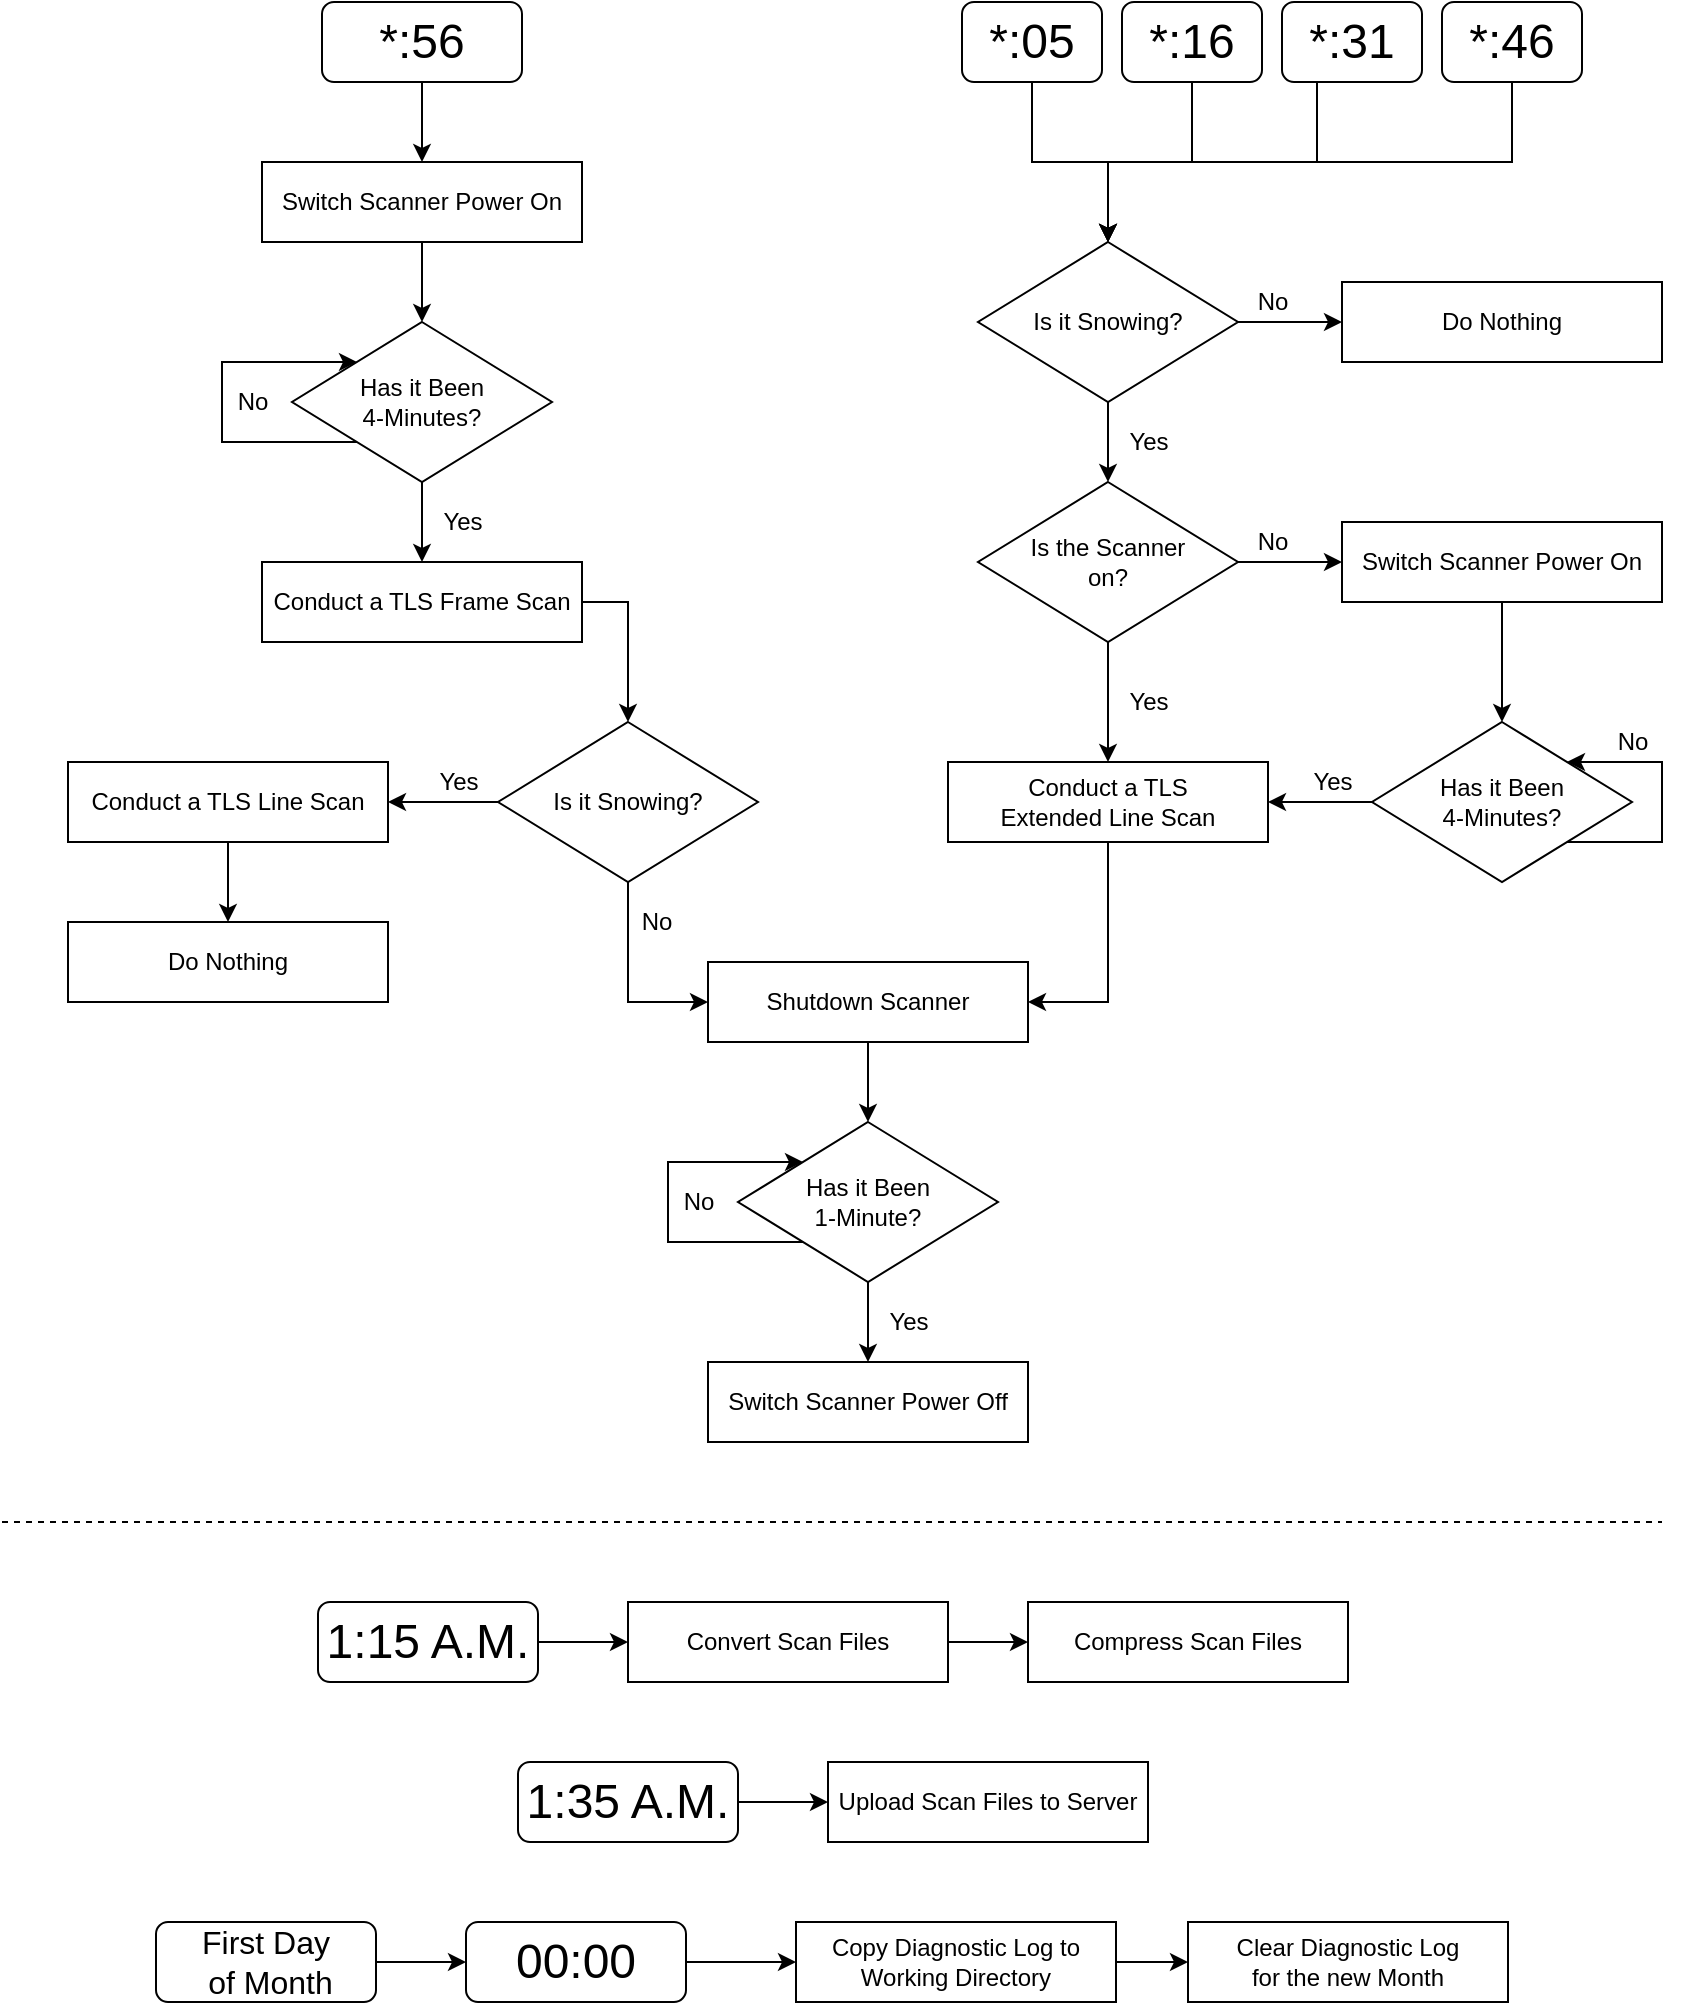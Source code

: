 <mxfile version="13.7.3" type="device"><diagram id="JXhve4u50TJ6cN_0paeC" name="Page-1"><mxGraphModel dx="1026" dy="604" grid="1" gridSize="10" guides="1" tooltips="1" connect="1" arrows="1" fold="1" page="1" pageScale="1" pageWidth="850" pageHeight="1100" math="0" shadow="0"><root><mxCell id="0"/><mxCell id="1" parent="0"/><mxCell id="W9MBcFnoy2ZgonDsD8il-3" style="edgeStyle=orthogonalEdgeStyle;rounded=0;orthogonalLoop=1;jettySize=auto;html=1;exitX=0.5;exitY=1;exitDx=0;exitDy=0;entryX=0.5;entryY=0;entryDx=0;entryDy=0;" edge="1" parent="1" source="W9MBcFnoy2ZgonDsD8il-1" target="W9MBcFnoy2ZgonDsD8il-2"><mxGeometry relative="1" as="geometry"/></mxCell><mxCell id="W9MBcFnoy2ZgonDsD8il-1" value="&lt;font style=&quot;font-size: 24px&quot;&gt;*:56&lt;/font&gt;" style="rounded=1;whiteSpace=wrap;html=1;" vertex="1" parent="1"><mxGeometry x="170" y="40" width="100" height="40" as="geometry"/></mxCell><mxCell id="W9MBcFnoy2ZgonDsD8il-6" style="edgeStyle=orthogonalEdgeStyle;rounded=0;orthogonalLoop=1;jettySize=auto;html=1;exitX=0.5;exitY=1;exitDx=0;exitDy=0;entryX=0.5;entryY=0;entryDx=0;entryDy=0;" edge="1" parent="1" source="W9MBcFnoy2ZgonDsD8il-2" target="W9MBcFnoy2ZgonDsD8il-5"><mxGeometry relative="1" as="geometry"/></mxCell><mxCell id="W9MBcFnoy2ZgonDsD8il-2" value="Switch Scanner Power On" style="rounded=0;whiteSpace=wrap;html=1;" vertex="1" parent="1"><mxGeometry x="140" y="120" width="160" height="40" as="geometry"/></mxCell><mxCell id="W9MBcFnoy2ZgonDsD8il-13" style="edgeStyle=orthogonalEdgeStyle;rounded=0;orthogonalLoop=1;jettySize=auto;html=1;exitX=0.5;exitY=1;exitDx=0;exitDy=0;entryX=0.5;entryY=0;entryDx=0;entryDy=0;" edge="1" parent="1" source="W9MBcFnoy2ZgonDsD8il-5" target="W9MBcFnoy2ZgonDsD8il-12"><mxGeometry relative="1" as="geometry"/></mxCell><mxCell id="W9MBcFnoy2ZgonDsD8il-5" value="Has it Been&lt;br&gt;4-Minutes?" style="rhombus;whiteSpace=wrap;html=1;" vertex="1" parent="1"><mxGeometry x="155" y="200" width="130" height="80" as="geometry"/></mxCell><mxCell id="W9MBcFnoy2ZgonDsD8il-9" value="No" style="text;html=1;align=center;verticalAlign=middle;resizable=0;points=[];autosize=1;" vertex="1" parent="1"><mxGeometry x="120" y="230" width="30" height="20" as="geometry"/></mxCell><mxCell id="W9MBcFnoy2ZgonDsD8il-10" style="edgeStyle=orthogonalEdgeStyle;rounded=0;orthogonalLoop=1;jettySize=auto;html=1;exitX=0;exitY=1;exitDx=0;exitDy=0;entryX=0;entryY=0;entryDx=0;entryDy=0;" edge="1" parent="1" source="W9MBcFnoy2ZgonDsD8il-5" target="W9MBcFnoy2ZgonDsD8il-5"><mxGeometry relative="1" as="geometry"><Array as="points"><mxPoint x="120" y="260"/><mxPoint x="120" y="220"/></Array></mxGeometry></mxCell><mxCell id="W9MBcFnoy2ZgonDsD8il-133" style="edgeStyle=orthogonalEdgeStyle;rounded=0;orthogonalLoop=1;jettySize=auto;html=1;exitX=1;exitY=0.5;exitDx=0;exitDy=0;entryX=0.5;entryY=0;entryDx=0;entryDy=0;" edge="1" parent="1" source="W9MBcFnoy2ZgonDsD8il-12" target="W9MBcFnoy2ZgonDsD8il-18"><mxGeometry relative="1" as="geometry"/></mxCell><mxCell id="W9MBcFnoy2ZgonDsD8il-12" value="Conduct a TLS Frame Scan" style="rounded=0;whiteSpace=wrap;html=1;" vertex="1" parent="1"><mxGeometry x="140" y="320" width="160" height="40" as="geometry"/></mxCell><mxCell id="W9MBcFnoy2ZgonDsD8il-14" value="Yes" style="text;html=1;align=center;verticalAlign=middle;resizable=0;points=[];autosize=1;" vertex="1" parent="1"><mxGeometry x="220" y="290" width="40" height="20" as="geometry"/></mxCell><mxCell id="W9MBcFnoy2ZgonDsD8il-125" style="edgeStyle=orthogonalEdgeStyle;rounded=0;orthogonalLoop=1;jettySize=auto;html=1;exitX=0;exitY=0.5;exitDx=0;exitDy=0;entryX=1;entryY=0.5;entryDx=0;entryDy=0;" edge="1" parent="1" source="W9MBcFnoy2ZgonDsD8il-18" target="W9MBcFnoy2ZgonDsD8il-31"><mxGeometry relative="1" as="geometry"/></mxCell><mxCell id="W9MBcFnoy2ZgonDsD8il-126" style="edgeStyle=orthogonalEdgeStyle;rounded=0;orthogonalLoop=1;jettySize=auto;html=1;exitX=0.5;exitY=1;exitDx=0;exitDy=0;entryX=0;entryY=0.5;entryDx=0;entryDy=0;" edge="1" parent="1" source="W9MBcFnoy2ZgonDsD8il-18" target="W9MBcFnoy2ZgonDsD8il-20"><mxGeometry relative="1" as="geometry"/></mxCell><mxCell id="W9MBcFnoy2ZgonDsD8il-18" value="Is it Snowing?" style="rhombus;whiteSpace=wrap;html=1;" vertex="1" parent="1"><mxGeometry x="258" y="400" width="130" height="80" as="geometry"/></mxCell><mxCell id="W9MBcFnoy2ZgonDsD8il-25" style="edgeStyle=orthogonalEdgeStyle;rounded=0;orthogonalLoop=1;jettySize=auto;html=1;exitX=0.5;exitY=1;exitDx=0;exitDy=0;entryX=0.5;entryY=0;entryDx=0;entryDy=0;" edge="1" parent="1" source="W9MBcFnoy2ZgonDsD8il-20" target="W9MBcFnoy2ZgonDsD8il-22"><mxGeometry relative="1" as="geometry"/></mxCell><mxCell id="W9MBcFnoy2ZgonDsD8il-20" value="Shutdown Scanner" style="rounded=0;whiteSpace=wrap;html=1;" vertex="1" parent="1"><mxGeometry x="363" y="520" width="160" height="40" as="geometry"/></mxCell><mxCell id="W9MBcFnoy2ZgonDsD8il-27" style="edgeStyle=orthogonalEdgeStyle;rounded=0;orthogonalLoop=1;jettySize=auto;html=1;exitX=0.5;exitY=1;exitDx=0;exitDy=0;entryX=0.5;entryY=0;entryDx=0;entryDy=0;" edge="1" parent="1" source="W9MBcFnoy2ZgonDsD8il-22" target="W9MBcFnoy2ZgonDsD8il-26"><mxGeometry relative="1" as="geometry"/></mxCell><mxCell id="W9MBcFnoy2ZgonDsD8il-22" value="Has it Been&lt;br&gt;1-Minute?" style="rhombus;whiteSpace=wrap;html=1;" vertex="1" parent="1"><mxGeometry x="378" y="600" width="130" height="80" as="geometry"/></mxCell><mxCell id="W9MBcFnoy2ZgonDsD8il-23" value="No" style="text;html=1;align=center;verticalAlign=middle;resizable=0;points=[];autosize=1;" vertex="1" parent="1"><mxGeometry x="343" y="630" width="30" height="20" as="geometry"/></mxCell><mxCell id="W9MBcFnoy2ZgonDsD8il-24" style="edgeStyle=orthogonalEdgeStyle;rounded=0;orthogonalLoop=1;jettySize=auto;html=1;exitX=0;exitY=1;exitDx=0;exitDy=0;entryX=0;entryY=0;entryDx=0;entryDy=0;" edge="1" parent="1"><mxGeometry relative="1" as="geometry"><mxPoint x="410.5" y="660" as="sourcePoint"/><mxPoint x="410.5" y="620" as="targetPoint"/><Array as="points"><mxPoint x="343" y="660"/><mxPoint x="343" y="620"/></Array></mxGeometry></mxCell><mxCell id="W9MBcFnoy2ZgonDsD8il-26" value="Switch Scanner Power Off" style="rounded=0;whiteSpace=wrap;html=1;" vertex="1" parent="1"><mxGeometry x="363" y="720" width="160" height="40" as="geometry"/></mxCell><mxCell id="W9MBcFnoy2ZgonDsD8il-28" value="Yes" style="text;html=1;align=center;verticalAlign=middle;resizable=0;points=[];autosize=1;" vertex="1" parent="1"><mxGeometry x="443" y="690" width="40" height="20" as="geometry"/></mxCell><mxCell id="W9MBcFnoy2ZgonDsD8il-29" value="No" style="text;html=1;align=center;verticalAlign=middle;resizable=0;points=[];autosize=1;" vertex="1" parent="1"><mxGeometry x="322" y="490" width="30" height="20" as="geometry"/></mxCell><mxCell id="W9MBcFnoy2ZgonDsD8il-35" style="edgeStyle=orthogonalEdgeStyle;rounded=0;orthogonalLoop=1;jettySize=auto;html=1;exitX=0.5;exitY=1;exitDx=0;exitDy=0;" edge="1" parent="1" source="W9MBcFnoy2ZgonDsD8il-31"><mxGeometry relative="1" as="geometry"><mxPoint x="123" y="500" as="targetPoint"/></mxGeometry></mxCell><mxCell id="W9MBcFnoy2ZgonDsD8il-31" value="Conduct a TLS Line Scan" style="rounded=0;whiteSpace=wrap;html=1;" vertex="1" parent="1"><mxGeometry x="43" y="420" width="160" height="40" as="geometry"/></mxCell><mxCell id="W9MBcFnoy2ZgonDsD8il-37" value="Yes" style="text;html=1;align=center;verticalAlign=middle;resizable=0;points=[];autosize=1;" vertex="1" parent="1"><mxGeometry x="218" y="420" width="40" height="20" as="geometry"/></mxCell><mxCell id="W9MBcFnoy2ZgonDsD8il-83" style="edgeStyle=orthogonalEdgeStyle;rounded=0;orthogonalLoop=1;jettySize=auto;html=1;exitX=0.5;exitY=1;exitDx=0;exitDy=0;entryX=0.5;entryY=0;entryDx=0;entryDy=0;" edge="1" parent="1" source="W9MBcFnoy2ZgonDsD8il-41" target="W9MBcFnoy2ZgonDsD8il-49"><mxGeometry relative="1" as="geometry"/></mxCell><mxCell id="W9MBcFnoy2ZgonDsD8il-41" value="&lt;font style=&quot;font-size: 24px&quot;&gt;*:05&lt;/font&gt;" style="rounded=1;whiteSpace=wrap;html=1;" vertex="1" parent="1"><mxGeometry x="490" y="40" width="70" height="40" as="geometry"/></mxCell><mxCell id="W9MBcFnoy2ZgonDsD8il-81" style="edgeStyle=orthogonalEdgeStyle;rounded=0;orthogonalLoop=1;jettySize=auto;html=1;exitX=0.5;exitY=1;exitDx=0;exitDy=0;entryX=0.5;entryY=0;entryDx=0;entryDy=0;" edge="1" parent="1" source="W9MBcFnoy2ZgonDsD8il-42" target="W9MBcFnoy2ZgonDsD8il-49"><mxGeometry relative="1" as="geometry"/></mxCell><mxCell id="W9MBcFnoy2ZgonDsD8il-42" value="&lt;font style=&quot;font-size: 24px&quot;&gt;*:16&lt;/font&gt;" style="rounded=1;whiteSpace=wrap;html=1;" vertex="1" parent="1"><mxGeometry x="570" y="40" width="70" height="40" as="geometry"/></mxCell><mxCell id="W9MBcFnoy2ZgonDsD8il-76" style="edgeStyle=orthogonalEdgeStyle;rounded=0;orthogonalLoop=1;jettySize=auto;html=1;exitX=0.25;exitY=1;exitDx=0;exitDy=0;entryX=0.5;entryY=0;entryDx=0;entryDy=0;" edge="1" parent="1" source="W9MBcFnoy2ZgonDsD8il-43" target="W9MBcFnoy2ZgonDsD8il-49"><mxGeometry relative="1" as="geometry"/></mxCell><mxCell id="W9MBcFnoy2ZgonDsD8il-43" value="&lt;font style=&quot;font-size: 24px&quot;&gt;*:31&lt;/font&gt;" style="rounded=1;whiteSpace=wrap;html=1;" vertex="1" parent="1"><mxGeometry x="650" y="40" width="70" height="40" as="geometry"/></mxCell><mxCell id="W9MBcFnoy2ZgonDsD8il-85" style="edgeStyle=orthogonalEdgeStyle;rounded=0;orthogonalLoop=1;jettySize=auto;html=1;exitX=0.5;exitY=1;exitDx=0;exitDy=0;entryX=0.5;entryY=0;entryDx=0;entryDy=0;" edge="1" parent="1" source="W9MBcFnoy2ZgonDsD8il-44" target="W9MBcFnoy2ZgonDsD8il-49"><mxGeometry relative="1" as="geometry"/></mxCell><mxCell id="W9MBcFnoy2ZgonDsD8il-44" value="&lt;font style=&quot;font-size: 24px&quot;&gt;*:46&lt;/font&gt;" style="rounded=1;whiteSpace=wrap;html=1;" vertex="1" parent="1"><mxGeometry x="730" y="40" width="70" height="40" as="geometry"/></mxCell><mxCell id="W9MBcFnoy2ZgonDsD8il-78" style="edgeStyle=orthogonalEdgeStyle;rounded=0;orthogonalLoop=1;jettySize=auto;html=1;exitX=0.5;exitY=1;exitDx=0;exitDy=0;entryX=0.5;entryY=0;entryDx=0;entryDy=0;" edge="1" parent="1" source="W9MBcFnoy2ZgonDsD8il-49" target="W9MBcFnoy2ZgonDsD8il-54"><mxGeometry relative="1" as="geometry"/></mxCell><mxCell id="W9MBcFnoy2ZgonDsD8il-128" style="edgeStyle=orthogonalEdgeStyle;rounded=0;orthogonalLoop=1;jettySize=auto;html=1;exitX=1;exitY=0.5;exitDx=0;exitDy=0;entryX=0;entryY=0.5;entryDx=0;entryDy=0;" edge="1" parent="1" source="W9MBcFnoy2ZgonDsD8il-49" target="W9MBcFnoy2ZgonDsD8il-51"><mxGeometry relative="1" as="geometry"/></mxCell><mxCell id="W9MBcFnoy2ZgonDsD8il-49" value="Is it Snowing?" style="rhombus;whiteSpace=wrap;html=1;" vertex="1" parent="1"><mxGeometry x="498" y="160" width="130" height="80" as="geometry"/></mxCell><mxCell id="W9MBcFnoy2ZgonDsD8il-51" value="Do Nothing" style="rounded=0;whiteSpace=wrap;html=1;" vertex="1" parent="1"><mxGeometry x="680" y="180" width="160" height="40" as="geometry"/></mxCell><mxCell id="W9MBcFnoy2ZgonDsD8il-53" value="No" style="text;html=1;align=center;verticalAlign=middle;resizable=0;points=[];autosize=1;" vertex="1" parent="1"><mxGeometry x="630" y="180" width="30" height="20" as="geometry"/></mxCell><mxCell id="W9MBcFnoy2ZgonDsD8il-99" style="edgeStyle=orthogonalEdgeStyle;rounded=0;orthogonalLoop=1;jettySize=auto;html=1;exitX=0.5;exitY=1;exitDx=0;exitDy=0;entryX=0.5;entryY=0;entryDx=0;entryDy=0;" edge="1" parent="1" source="W9MBcFnoy2ZgonDsD8il-54" target="W9MBcFnoy2ZgonDsD8il-57"><mxGeometry relative="1" as="geometry"/></mxCell><mxCell id="W9MBcFnoy2ZgonDsD8il-129" style="edgeStyle=orthogonalEdgeStyle;rounded=0;orthogonalLoop=1;jettySize=auto;html=1;exitX=1;exitY=0.5;exitDx=0;exitDy=0;entryX=0;entryY=0.5;entryDx=0;entryDy=0;" edge="1" parent="1" source="W9MBcFnoy2ZgonDsD8il-54" target="W9MBcFnoy2ZgonDsD8il-60"><mxGeometry relative="1" as="geometry"/></mxCell><mxCell id="W9MBcFnoy2ZgonDsD8il-54" value="Is the Scanner&lt;br&gt;on?" style="rhombus;whiteSpace=wrap;html=1;" vertex="1" parent="1"><mxGeometry x="498" y="280" width="130" height="80" as="geometry"/></mxCell><mxCell id="W9MBcFnoy2ZgonDsD8il-56" value="Yes" style="text;html=1;align=center;verticalAlign=middle;resizable=0;points=[];autosize=1;" vertex="1" parent="1"><mxGeometry x="563" y="250" width="40" height="20" as="geometry"/></mxCell><mxCell id="W9MBcFnoy2ZgonDsD8il-127" style="edgeStyle=orthogonalEdgeStyle;rounded=0;orthogonalLoop=1;jettySize=auto;html=1;exitX=0.5;exitY=1;exitDx=0;exitDy=0;entryX=1;entryY=0.5;entryDx=0;entryDy=0;" edge="1" parent="1" source="W9MBcFnoy2ZgonDsD8il-57" target="W9MBcFnoy2ZgonDsD8il-20"><mxGeometry relative="1" as="geometry"/></mxCell><mxCell id="W9MBcFnoy2ZgonDsD8il-57" value="Conduct a TLS &lt;br&gt;Extended Line Scan" style="rounded=0;whiteSpace=wrap;html=1;" vertex="1" parent="1"><mxGeometry x="483" y="420" width="160" height="40" as="geometry"/></mxCell><mxCell id="W9MBcFnoy2ZgonDsD8il-59" value="Yes" style="text;html=1;align=center;verticalAlign=middle;resizable=0;points=[];autosize=1;" vertex="1" parent="1"><mxGeometry x="563" y="380" width="40" height="20" as="geometry"/></mxCell><mxCell id="W9MBcFnoy2ZgonDsD8il-131" style="edgeStyle=orthogonalEdgeStyle;rounded=0;orthogonalLoop=1;jettySize=auto;html=1;exitX=0.5;exitY=1;exitDx=0;exitDy=0;entryX=0.5;entryY=0;entryDx=0;entryDy=0;" edge="1" parent="1" source="W9MBcFnoy2ZgonDsD8il-60" target="W9MBcFnoy2ZgonDsD8il-63"><mxGeometry relative="1" as="geometry"/></mxCell><mxCell id="W9MBcFnoy2ZgonDsD8il-60" value="Switch Scanner Power On" style="rounded=0;whiteSpace=wrap;html=1;" vertex="1" parent="1"><mxGeometry x="680" y="300" width="160" height="40" as="geometry"/></mxCell><mxCell id="W9MBcFnoy2ZgonDsD8il-62" value="No" style="text;html=1;align=center;verticalAlign=middle;resizable=0;points=[];autosize=1;" vertex="1" parent="1"><mxGeometry x="630" y="300" width="30" height="20" as="geometry"/></mxCell><mxCell id="W9MBcFnoy2ZgonDsD8il-130" style="edgeStyle=orthogonalEdgeStyle;rounded=0;orthogonalLoop=1;jettySize=auto;html=1;exitX=0;exitY=0.5;exitDx=0;exitDy=0;entryX=1;entryY=0.5;entryDx=0;entryDy=0;" edge="1" parent="1" source="W9MBcFnoy2ZgonDsD8il-63" target="W9MBcFnoy2ZgonDsD8il-57"><mxGeometry relative="1" as="geometry"/></mxCell><mxCell id="W9MBcFnoy2ZgonDsD8il-63" value="Has it Been&lt;br&gt;4-Minutes?" style="rhombus;whiteSpace=wrap;html=1;" vertex="1" parent="1"><mxGeometry x="695" y="400" width="130" height="80" as="geometry"/></mxCell><mxCell id="W9MBcFnoy2ZgonDsD8il-66" value="Yes" style="text;html=1;align=center;verticalAlign=middle;resizable=0;points=[];autosize=1;" vertex="1" parent="1"><mxGeometry x="655" y="420" width="40" height="20" as="geometry"/></mxCell><mxCell id="W9MBcFnoy2ZgonDsD8il-69" value="No" style="text;html=1;align=center;verticalAlign=middle;resizable=0;points=[];autosize=1;" vertex="1" parent="1"><mxGeometry x="810" y="400" width="30" height="20" as="geometry"/></mxCell><mxCell id="W9MBcFnoy2ZgonDsD8il-86" value="Do Nothing" style="rounded=0;whiteSpace=wrap;html=1;" vertex="1" parent="1"><mxGeometry x="43" y="500" width="160" height="40" as="geometry"/></mxCell><mxCell id="W9MBcFnoy2ZgonDsD8il-110" style="edgeStyle=orthogonalEdgeStyle;rounded=0;orthogonalLoop=1;jettySize=auto;html=1;exitX=1;exitY=0.5;exitDx=0;exitDy=0;entryX=0;entryY=0.5;entryDx=0;entryDy=0;" edge="1" parent="1" source="W9MBcFnoy2ZgonDsD8il-105" target="W9MBcFnoy2ZgonDsD8il-108"><mxGeometry relative="1" as="geometry"/></mxCell><mxCell id="W9MBcFnoy2ZgonDsD8il-105" value="&lt;font style=&quot;font-size: 24px&quot;&gt;1:15 A.M.&lt;/font&gt;" style="rounded=1;whiteSpace=wrap;html=1;" vertex="1" parent="1"><mxGeometry x="168" y="840" width="110" height="40" as="geometry"/></mxCell><mxCell id="W9MBcFnoy2ZgonDsD8il-113" style="edgeStyle=orthogonalEdgeStyle;rounded=0;orthogonalLoop=1;jettySize=auto;html=1;exitX=1;exitY=0.5;exitDx=0;exitDy=0;entryX=0;entryY=0.5;entryDx=0;entryDy=0;" edge="1" parent="1" source="W9MBcFnoy2ZgonDsD8il-106" target="W9MBcFnoy2ZgonDsD8il-112"><mxGeometry relative="1" as="geometry"/></mxCell><mxCell id="W9MBcFnoy2ZgonDsD8il-106" value="&lt;font style=&quot;font-size: 24px&quot;&gt;1:35 A.M.&lt;/font&gt;" style="rounded=1;whiteSpace=wrap;html=1;" vertex="1" parent="1"><mxGeometry x="268" y="920" width="110" height="40" as="geometry"/></mxCell><mxCell id="W9MBcFnoy2ZgonDsD8il-111" style="edgeStyle=orthogonalEdgeStyle;rounded=0;orthogonalLoop=1;jettySize=auto;html=1;exitX=1;exitY=0.5;exitDx=0;exitDy=0;entryX=0;entryY=0.5;entryDx=0;entryDy=0;" edge="1" parent="1" source="W9MBcFnoy2ZgonDsD8il-108" target="W9MBcFnoy2ZgonDsD8il-109"><mxGeometry relative="1" as="geometry"/></mxCell><mxCell id="W9MBcFnoy2ZgonDsD8il-108" value="Convert Scan Files" style="rounded=0;whiteSpace=wrap;html=1;" vertex="1" parent="1"><mxGeometry x="323" y="840" width="160" height="40" as="geometry"/></mxCell><mxCell id="W9MBcFnoy2ZgonDsD8il-109" value="Compress Scan Files" style="rounded=0;whiteSpace=wrap;html=1;" vertex="1" parent="1"><mxGeometry x="523" y="840" width="160" height="40" as="geometry"/></mxCell><mxCell id="W9MBcFnoy2ZgonDsD8il-112" value="Upload Scan Files to Server" style="rounded=0;whiteSpace=wrap;html=1;" vertex="1" parent="1"><mxGeometry x="423" y="920" width="160" height="40" as="geometry"/></mxCell><mxCell id="W9MBcFnoy2ZgonDsD8il-117" style="edgeStyle=orthogonalEdgeStyle;rounded=0;orthogonalLoop=1;jettySize=auto;html=1;exitX=1;exitY=0.5;exitDx=0;exitDy=0;entryX=0;entryY=0.5;entryDx=0;entryDy=0;" edge="1" parent="1" source="W9MBcFnoy2ZgonDsD8il-114" target="W9MBcFnoy2ZgonDsD8il-115"><mxGeometry relative="1" as="geometry"/></mxCell><mxCell id="W9MBcFnoy2ZgonDsD8il-114" value="&lt;font style=&quot;font-size: 16px&quot;&gt;First Day&lt;br&gt;&amp;nbsp;of Month&lt;/font&gt;" style="rounded=1;whiteSpace=wrap;html=1;" vertex="1" parent="1"><mxGeometry x="87" y="1000" width="110" height="40" as="geometry"/></mxCell><mxCell id="W9MBcFnoy2ZgonDsD8il-119" style="edgeStyle=orthogonalEdgeStyle;rounded=0;orthogonalLoop=1;jettySize=auto;html=1;exitX=1;exitY=0.5;exitDx=0;exitDy=0;entryX=0;entryY=0.5;entryDx=0;entryDy=0;" edge="1" parent="1" source="W9MBcFnoy2ZgonDsD8il-115" target="W9MBcFnoy2ZgonDsD8il-118"><mxGeometry relative="1" as="geometry"/></mxCell><mxCell id="W9MBcFnoy2ZgonDsD8il-115" value="&lt;span style=&quot;font-size: 24px&quot;&gt;00:00&lt;/span&gt;" style="rounded=1;whiteSpace=wrap;html=1;" vertex="1" parent="1"><mxGeometry x="242" y="1000" width="110" height="40" as="geometry"/></mxCell><mxCell id="W9MBcFnoy2ZgonDsD8il-121" style="edgeStyle=orthogonalEdgeStyle;rounded=0;orthogonalLoop=1;jettySize=auto;html=1;exitX=1;exitY=0.5;exitDx=0;exitDy=0;entryX=0;entryY=0.5;entryDx=0;entryDy=0;" edge="1" parent="1" source="W9MBcFnoy2ZgonDsD8il-118" target="W9MBcFnoy2ZgonDsD8il-120"><mxGeometry relative="1" as="geometry"/></mxCell><mxCell id="W9MBcFnoy2ZgonDsD8il-118" value="Copy Diagnostic Log to&lt;br&gt;Working Directory" style="rounded=0;whiteSpace=wrap;html=1;" vertex="1" parent="1"><mxGeometry x="407" y="1000" width="160" height="40" as="geometry"/></mxCell><mxCell id="W9MBcFnoy2ZgonDsD8il-120" value="Clear Diagnostic Log &lt;br&gt;for the new Month" style="rounded=0;whiteSpace=wrap;html=1;" vertex="1" parent="1"><mxGeometry x="603" y="1000" width="160" height="40" as="geometry"/></mxCell><mxCell id="W9MBcFnoy2ZgonDsD8il-123" value="" style="endArrow=none;dashed=1;html=1;" edge="1" parent="1"><mxGeometry width="50" height="50" relative="1" as="geometry"><mxPoint x="10" y="800" as="sourcePoint"/><mxPoint x="840" y="800" as="targetPoint"/></mxGeometry></mxCell><mxCell id="W9MBcFnoy2ZgonDsD8il-132" style="edgeStyle=orthogonalEdgeStyle;rounded=0;orthogonalLoop=1;jettySize=auto;html=1;exitX=1;exitY=1;exitDx=0;exitDy=0;entryX=1;entryY=0;entryDx=0;entryDy=0;" edge="1" parent="1" source="W9MBcFnoy2ZgonDsD8il-63" target="W9MBcFnoy2ZgonDsD8il-63"><mxGeometry relative="1" as="geometry"><Array as="points"><mxPoint x="840" y="460"/><mxPoint x="840" y="420"/></Array></mxGeometry></mxCell></root></mxGraphModel></diagram></mxfile>